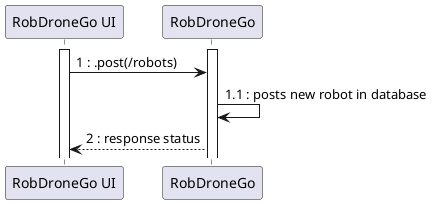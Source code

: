 @startuml
participant "RobDroneGo UI" as UI
participant "RobDroneGo" as API

activate UI
activate API
UI -> API : 1 : .post(/robots)
API -> API : 1.1 : posts new robot in database
API --> UI : 2 : response status

@enduml